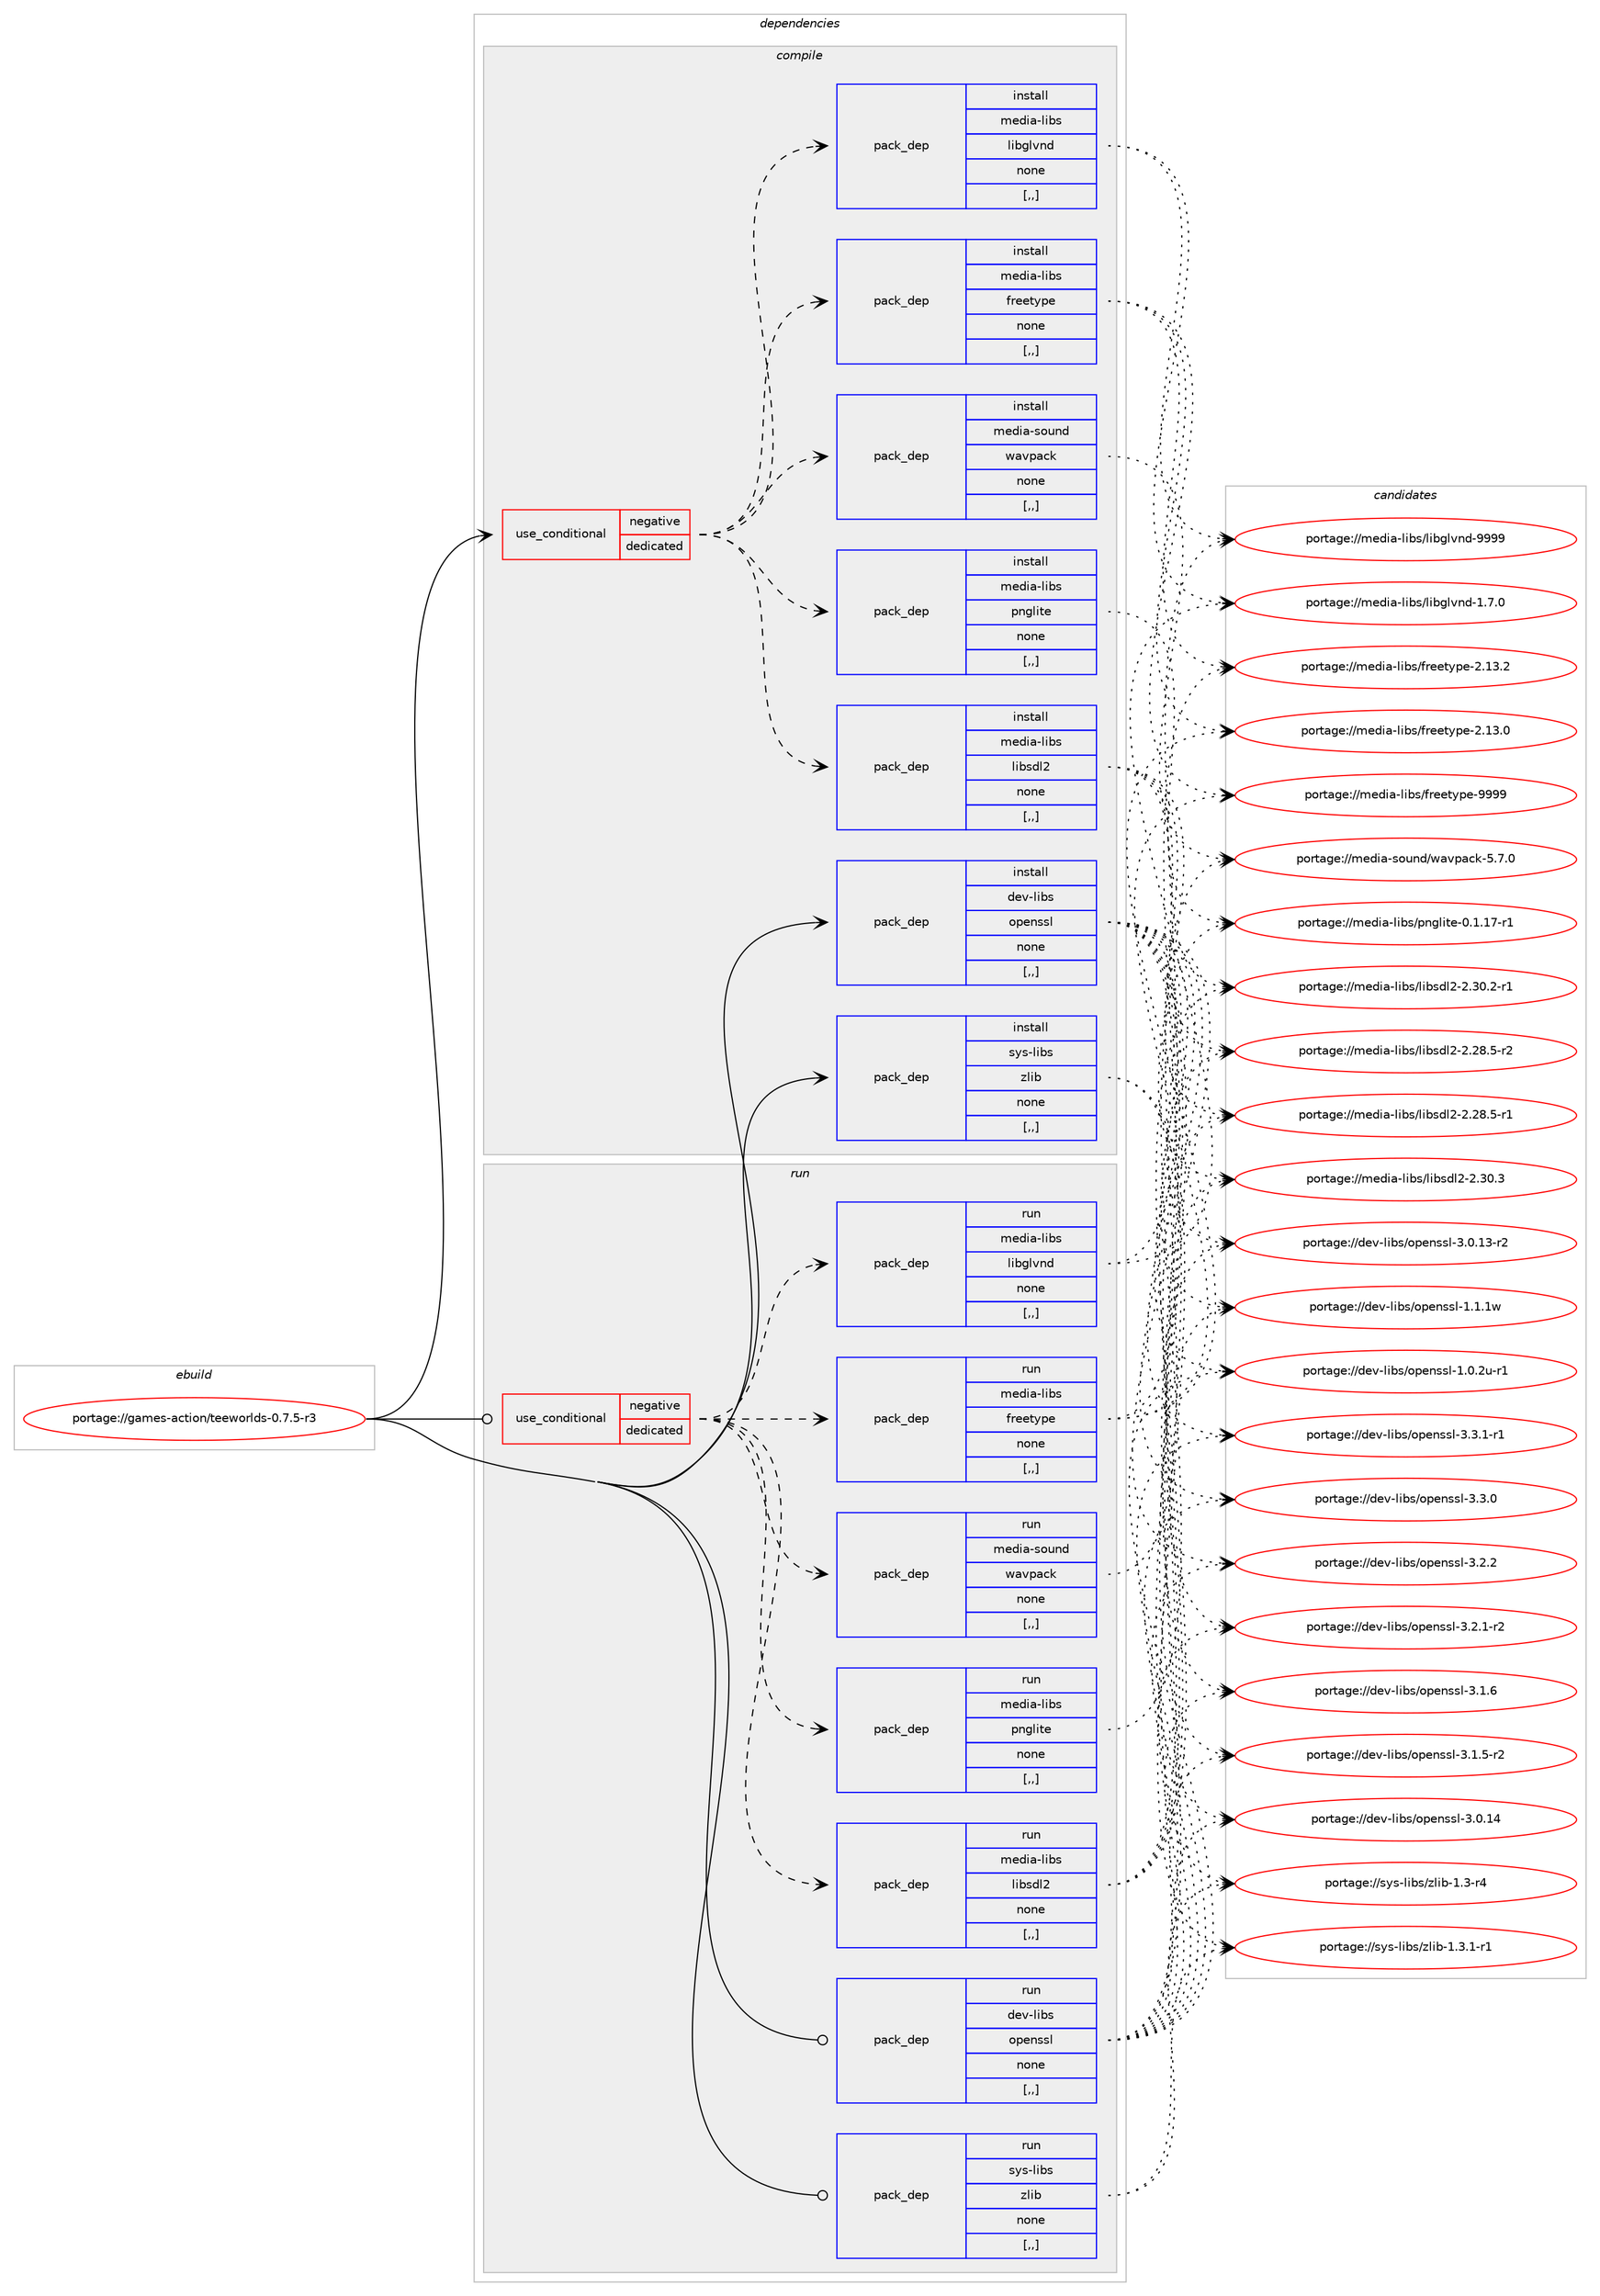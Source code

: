digraph prolog {

# *************
# Graph options
# *************

newrank=true;
concentrate=true;
compound=true;
graph [rankdir=LR,fontname=Helvetica,fontsize=10,ranksep=1.5];#, ranksep=2.5, nodesep=0.2];
edge  [arrowhead=vee];
node  [fontname=Helvetica,fontsize=10];

# **********
# The ebuild
# **********

subgraph cluster_leftcol {
color=gray;
label=<<i>ebuild</i>>;
id [label="portage://games-action/teeworlds-0.7.5-r3", color=red, width=4, href="../games-action/teeworlds-0.7.5-r3.svg"];
}

# ****************
# The dependencies
# ****************

subgraph cluster_midcol {
color=gray;
label=<<i>dependencies</i>>;
subgraph cluster_compile {
fillcolor="#eeeeee";
style=filled;
label=<<i>compile</i>>;
subgraph cond62889 {
dependency224270 [label=<<TABLE BORDER="0" CELLBORDER="1" CELLSPACING="0" CELLPADDING="4"><TR><TD ROWSPAN="3" CELLPADDING="10">use_conditional</TD></TR><TR><TD>negative</TD></TR><TR><TD>dedicated</TD></TR></TABLE>>, shape=none, color=red];
subgraph pack159901 {
dependency224271 [label=<<TABLE BORDER="0" CELLBORDER="1" CELLSPACING="0" CELLPADDING="4" WIDTH="220"><TR><TD ROWSPAN="6" CELLPADDING="30">pack_dep</TD></TR><TR><TD WIDTH="110">install</TD></TR><TR><TD>media-libs</TD></TR><TR><TD>freetype</TD></TR><TR><TD>none</TD></TR><TR><TD>[,,]</TD></TR></TABLE>>, shape=none, color=blue];
}
dependency224270:e -> dependency224271:w [weight=20,style="dashed",arrowhead="vee"];
subgraph pack159902 {
dependency224272 [label=<<TABLE BORDER="0" CELLBORDER="1" CELLSPACING="0" CELLPADDING="4" WIDTH="220"><TR><TD ROWSPAN="6" CELLPADDING="30">pack_dep</TD></TR><TR><TD WIDTH="110">install</TD></TR><TR><TD>media-libs</TD></TR><TR><TD>libglvnd</TD></TR><TR><TD>none</TD></TR><TR><TD>[,,]</TD></TR></TABLE>>, shape=none, color=blue];
}
dependency224270:e -> dependency224272:w [weight=20,style="dashed",arrowhead="vee"];
subgraph pack159903 {
dependency224273 [label=<<TABLE BORDER="0" CELLBORDER="1" CELLSPACING="0" CELLPADDING="4" WIDTH="220"><TR><TD ROWSPAN="6" CELLPADDING="30">pack_dep</TD></TR><TR><TD WIDTH="110">install</TD></TR><TR><TD>media-libs</TD></TR><TR><TD>libsdl2</TD></TR><TR><TD>none</TD></TR><TR><TD>[,,]</TD></TR></TABLE>>, shape=none, color=blue];
}
dependency224270:e -> dependency224273:w [weight=20,style="dashed",arrowhead="vee"];
subgraph pack159904 {
dependency224274 [label=<<TABLE BORDER="0" CELLBORDER="1" CELLSPACING="0" CELLPADDING="4" WIDTH="220"><TR><TD ROWSPAN="6" CELLPADDING="30">pack_dep</TD></TR><TR><TD WIDTH="110">install</TD></TR><TR><TD>media-libs</TD></TR><TR><TD>pnglite</TD></TR><TR><TD>none</TD></TR><TR><TD>[,,]</TD></TR></TABLE>>, shape=none, color=blue];
}
dependency224270:e -> dependency224274:w [weight=20,style="dashed",arrowhead="vee"];
subgraph pack159905 {
dependency224275 [label=<<TABLE BORDER="0" CELLBORDER="1" CELLSPACING="0" CELLPADDING="4" WIDTH="220"><TR><TD ROWSPAN="6" CELLPADDING="30">pack_dep</TD></TR><TR><TD WIDTH="110">install</TD></TR><TR><TD>media-sound</TD></TR><TR><TD>wavpack</TD></TR><TR><TD>none</TD></TR><TR><TD>[,,]</TD></TR></TABLE>>, shape=none, color=blue];
}
dependency224270:e -> dependency224275:w [weight=20,style="dashed",arrowhead="vee"];
}
id:e -> dependency224270:w [weight=20,style="solid",arrowhead="vee"];
subgraph pack159906 {
dependency224276 [label=<<TABLE BORDER="0" CELLBORDER="1" CELLSPACING="0" CELLPADDING="4" WIDTH="220"><TR><TD ROWSPAN="6" CELLPADDING="30">pack_dep</TD></TR><TR><TD WIDTH="110">install</TD></TR><TR><TD>dev-libs</TD></TR><TR><TD>openssl</TD></TR><TR><TD>none</TD></TR><TR><TD>[,,]</TD></TR></TABLE>>, shape=none, color=blue];
}
id:e -> dependency224276:w [weight=20,style="solid",arrowhead="vee"];
subgraph pack159907 {
dependency224277 [label=<<TABLE BORDER="0" CELLBORDER="1" CELLSPACING="0" CELLPADDING="4" WIDTH="220"><TR><TD ROWSPAN="6" CELLPADDING="30">pack_dep</TD></TR><TR><TD WIDTH="110">install</TD></TR><TR><TD>sys-libs</TD></TR><TR><TD>zlib</TD></TR><TR><TD>none</TD></TR><TR><TD>[,,]</TD></TR></TABLE>>, shape=none, color=blue];
}
id:e -> dependency224277:w [weight=20,style="solid",arrowhead="vee"];
}
subgraph cluster_compileandrun {
fillcolor="#eeeeee";
style=filled;
label=<<i>compile and run</i>>;
}
subgraph cluster_run {
fillcolor="#eeeeee";
style=filled;
label=<<i>run</i>>;
subgraph cond62890 {
dependency224278 [label=<<TABLE BORDER="0" CELLBORDER="1" CELLSPACING="0" CELLPADDING="4"><TR><TD ROWSPAN="3" CELLPADDING="10">use_conditional</TD></TR><TR><TD>negative</TD></TR><TR><TD>dedicated</TD></TR></TABLE>>, shape=none, color=red];
subgraph pack159908 {
dependency224279 [label=<<TABLE BORDER="0" CELLBORDER="1" CELLSPACING="0" CELLPADDING="4" WIDTH="220"><TR><TD ROWSPAN="6" CELLPADDING="30">pack_dep</TD></TR><TR><TD WIDTH="110">run</TD></TR><TR><TD>media-libs</TD></TR><TR><TD>freetype</TD></TR><TR><TD>none</TD></TR><TR><TD>[,,]</TD></TR></TABLE>>, shape=none, color=blue];
}
dependency224278:e -> dependency224279:w [weight=20,style="dashed",arrowhead="vee"];
subgraph pack159909 {
dependency224280 [label=<<TABLE BORDER="0" CELLBORDER="1" CELLSPACING="0" CELLPADDING="4" WIDTH="220"><TR><TD ROWSPAN="6" CELLPADDING="30">pack_dep</TD></TR><TR><TD WIDTH="110">run</TD></TR><TR><TD>media-libs</TD></TR><TR><TD>libglvnd</TD></TR><TR><TD>none</TD></TR><TR><TD>[,,]</TD></TR></TABLE>>, shape=none, color=blue];
}
dependency224278:e -> dependency224280:w [weight=20,style="dashed",arrowhead="vee"];
subgraph pack159910 {
dependency224281 [label=<<TABLE BORDER="0" CELLBORDER="1" CELLSPACING="0" CELLPADDING="4" WIDTH="220"><TR><TD ROWSPAN="6" CELLPADDING="30">pack_dep</TD></TR><TR><TD WIDTH="110">run</TD></TR><TR><TD>media-libs</TD></TR><TR><TD>libsdl2</TD></TR><TR><TD>none</TD></TR><TR><TD>[,,]</TD></TR></TABLE>>, shape=none, color=blue];
}
dependency224278:e -> dependency224281:w [weight=20,style="dashed",arrowhead="vee"];
subgraph pack159911 {
dependency224282 [label=<<TABLE BORDER="0" CELLBORDER="1" CELLSPACING="0" CELLPADDING="4" WIDTH="220"><TR><TD ROWSPAN="6" CELLPADDING="30">pack_dep</TD></TR><TR><TD WIDTH="110">run</TD></TR><TR><TD>media-libs</TD></TR><TR><TD>pnglite</TD></TR><TR><TD>none</TD></TR><TR><TD>[,,]</TD></TR></TABLE>>, shape=none, color=blue];
}
dependency224278:e -> dependency224282:w [weight=20,style="dashed",arrowhead="vee"];
subgraph pack159912 {
dependency224283 [label=<<TABLE BORDER="0" CELLBORDER="1" CELLSPACING="0" CELLPADDING="4" WIDTH="220"><TR><TD ROWSPAN="6" CELLPADDING="30">pack_dep</TD></TR><TR><TD WIDTH="110">run</TD></TR><TR><TD>media-sound</TD></TR><TR><TD>wavpack</TD></TR><TR><TD>none</TD></TR><TR><TD>[,,]</TD></TR></TABLE>>, shape=none, color=blue];
}
dependency224278:e -> dependency224283:w [weight=20,style="dashed",arrowhead="vee"];
}
id:e -> dependency224278:w [weight=20,style="solid",arrowhead="odot"];
subgraph pack159913 {
dependency224284 [label=<<TABLE BORDER="0" CELLBORDER="1" CELLSPACING="0" CELLPADDING="4" WIDTH="220"><TR><TD ROWSPAN="6" CELLPADDING="30">pack_dep</TD></TR><TR><TD WIDTH="110">run</TD></TR><TR><TD>dev-libs</TD></TR><TR><TD>openssl</TD></TR><TR><TD>none</TD></TR><TR><TD>[,,]</TD></TR></TABLE>>, shape=none, color=blue];
}
id:e -> dependency224284:w [weight=20,style="solid",arrowhead="odot"];
subgraph pack159914 {
dependency224285 [label=<<TABLE BORDER="0" CELLBORDER="1" CELLSPACING="0" CELLPADDING="4" WIDTH="220"><TR><TD ROWSPAN="6" CELLPADDING="30">pack_dep</TD></TR><TR><TD WIDTH="110">run</TD></TR><TR><TD>sys-libs</TD></TR><TR><TD>zlib</TD></TR><TR><TD>none</TD></TR><TR><TD>[,,]</TD></TR></TABLE>>, shape=none, color=blue];
}
id:e -> dependency224285:w [weight=20,style="solid",arrowhead="odot"];
}
}

# **************
# The candidates
# **************

subgraph cluster_choices {
rank=same;
color=gray;
label=<<i>candidates</i>>;

subgraph choice159901 {
color=black;
nodesep=1;
choice109101100105974510810598115471021141011011161211121014557575757 [label="portage://media-libs/freetype-9999", color=red, width=4,href="../media-libs/freetype-9999.svg"];
choice1091011001059745108105981154710211410110111612111210145504649514650 [label="portage://media-libs/freetype-2.13.2", color=red, width=4,href="../media-libs/freetype-2.13.2.svg"];
choice1091011001059745108105981154710211410110111612111210145504649514648 [label="portage://media-libs/freetype-2.13.0", color=red, width=4,href="../media-libs/freetype-2.13.0.svg"];
dependency224271:e -> choice109101100105974510810598115471021141011011161211121014557575757:w [style=dotted,weight="100"];
dependency224271:e -> choice1091011001059745108105981154710211410110111612111210145504649514650:w [style=dotted,weight="100"];
dependency224271:e -> choice1091011001059745108105981154710211410110111612111210145504649514648:w [style=dotted,weight="100"];
}
subgraph choice159902 {
color=black;
nodesep=1;
choice10910110010597451081059811547108105981031081181101004557575757 [label="portage://media-libs/libglvnd-9999", color=red, width=4,href="../media-libs/libglvnd-9999.svg"];
choice1091011001059745108105981154710810598103108118110100454946554648 [label="portage://media-libs/libglvnd-1.7.0", color=red, width=4,href="../media-libs/libglvnd-1.7.0.svg"];
dependency224272:e -> choice10910110010597451081059811547108105981031081181101004557575757:w [style=dotted,weight="100"];
dependency224272:e -> choice1091011001059745108105981154710810598103108118110100454946554648:w [style=dotted,weight="100"];
}
subgraph choice159903 {
color=black;
nodesep=1;
choice10910110010597451081059811547108105981151001085045504651484651 [label="portage://media-libs/libsdl2-2.30.3", color=red, width=4,href="../media-libs/libsdl2-2.30.3.svg"];
choice109101100105974510810598115471081059811510010850455046514846504511449 [label="portage://media-libs/libsdl2-2.30.2-r1", color=red, width=4,href="../media-libs/libsdl2-2.30.2-r1.svg"];
choice109101100105974510810598115471081059811510010850455046505646534511450 [label="portage://media-libs/libsdl2-2.28.5-r2", color=red, width=4,href="../media-libs/libsdl2-2.28.5-r2.svg"];
choice109101100105974510810598115471081059811510010850455046505646534511449 [label="portage://media-libs/libsdl2-2.28.5-r1", color=red, width=4,href="../media-libs/libsdl2-2.28.5-r1.svg"];
dependency224273:e -> choice10910110010597451081059811547108105981151001085045504651484651:w [style=dotted,weight="100"];
dependency224273:e -> choice109101100105974510810598115471081059811510010850455046514846504511449:w [style=dotted,weight="100"];
dependency224273:e -> choice109101100105974510810598115471081059811510010850455046505646534511450:w [style=dotted,weight="100"];
dependency224273:e -> choice109101100105974510810598115471081059811510010850455046505646534511449:w [style=dotted,weight="100"];
}
subgraph choice159904 {
color=black;
nodesep=1;
choice10910110010597451081059811547112110103108105116101454846494649554511449 [label="portage://media-libs/pnglite-0.1.17-r1", color=red, width=4,href="../media-libs/pnglite-0.1.17-r1.svg"];
dependency224274:e -> choice10910110010597451081059811547112110103108105116101454846494649554511449:w [style=dotted,weight="100"];
}
subgraph choice159905 {
color=black;
nodesep=1;
choice109101100105974511511111711010047119971181129799107455346554648 [label="portage://media-sound/wavpack-5.7.0", color=red, width=4,href="../media-sound/wavpack-5.7.0.svg"];
dependency224275:e -> choice109101100105974511511111711010047119971181129799107455346554648:w [style=dotted,weight="100"];
}
subgraph choice159906 {
color=black;
nodesep=1;
choice1001011184510810598115471111121011101151151084551465146494511449 [label="portage://dev-libs/openssl-3.3.1-r1", color=red, width=4,href="../dev-libs/openssl-3.3.1-r1.svg"];
choice100101118451081059811547111112101110115115108455146514648 [label="portage://dev-libs/openssl-3.3.0", color=red, width=4,href="../dev-libs/openssl-3.3.0.svg"];
choice100101118451081059811547111112101110115115108455146504650 [label="portage://dev-libs/openssl-3.2.2", color=red, width=4,href="../dev-libs/openssl-3.2.2.svg"];
choice1001011184510810598115471111121011101151151084551465046494511450 [label="portage://dev-libs/openssl-3.2.1-r2", color=red, width=4,href="../dev-libs/openssl-3.2.1-r2.svg"];
choice100101118451081059811547111112101110115115108455146494654 [label="portage://dev-libs/openssl-3.1.6", color=red, width=4,href="../dev-libs/openssl-3.1.6.svg"];
choice1001011184510810598115471111121011101151151084551464946534511450 [label="portage://dev-libs/openssl-3.1.5-r2", color=red, width=4,href="../dev-libs/openssl-3.1.5-r2.svg"];
choice10010111845108105981154711111210111011511510845514648464952 [label="portage://dev-libs/openssl-3.0.14", color=red, width=4,href="../dev-libs/openssl-3.0.14.svg"];
choice100101118451081059811547111112101110115115108455146484649514511450 [label="portage://dev-libs/openssl-3.0.13-r2", color=red, width=4,href="../dev-libs/openssl-3.0.13-r2.svg"];
choice100101118451081059811547111112101110115115108454946494649119 [label="portage://dev-libs/openssl-1.1.1w", color=red, width=4,href="../dev-libs/openssl-1.1.1w.svg"];
choice1001011184510810598115471111121011101151151084549464846501174511449 [label="portage://dev-libs/openssl-1.0.2u-r1", color=red, width=4,href="../dev-libs/openssl-1.0.2u-r1.svg"];
dependency224276:e -> choice1001011184510810598115471111121011101151151084551465146494511449:w [style=dotted,weight="100"];
dependency224276:e -> choice100101118451081059811547111112101110115115108455146514648:w [style=dotted,weight="100"];
dependency224276:e -> choice100101118451081059811547111112101110115115108455146504650:w [style=dotted,weight="100"];
dependency224276:e -> choice1001011184510810598115471111121011101151151084551465046494511450:w [style=dotted,weight="100"];
dependency224276:e -> choice100101118451081059811547111112101110115115108455146494654:w [style=dotted,weight="100"];
dependency224276:e -> choice1001011184510810598115471111121011101151151084551464946534511450:w [style=dotted,weight="100"];
dependency224276:e -> choice10010111845108105981154711111210111011511510845514648464952:w [style=dotted,weight="100"];
dependency224276:e -> choice100101118451081059811547111112101110115115108455146484649514511450:w [style=dotted,weight="100"];
dependency224276:e -> choice100101118451081059811547111112101110115115108454946494649119:w [style=dotted,weight="100"];
dependency224276:e -> choice1001011184510810598115471111121011101151151084549464846501174511449:w [style=dotted,weight="100"];
}
subgraph choice159907 {
color=black;
nodesep=1;
choice115121115451081059811547122108105984549465146494511449 [label="portage://sys-libs/zlib-1.3.1-r1", color=red, width=4,href="../sys-libs/zlib-1.3.1-r1.svg"];
choice11512111545108105981154712210810598454946514511452 [label="portage://sys-libs/zlib-1.3-r4", color=red, width=4,href="../sys-libs/zlib-1.3-r4.svg"];
dependency224277:e -> choice115121115451081059811547122108105984549465146494511449:w [style=dotted,weight="100"];
dependency224277:e -> choice11512111545108105981154712210810598454946514511452:w [style=dotted,weight="100"];
}
subgraph choice159908 {
color=black;
nodesep=1;
choice109101100105974510810598115471021141011011161211121014557575757 [label="portage://media-libs/freetype-9999", color=red, width=4,href="../media-libs/freetype-9999.svg"];
choice1091011001059745108105981154710211410110111612111210145504649514650 [label="portage://media-libs/freetype-2.13.2", color=red, width=4,href="../media-libs/freetype-2.13.2.svg"];
choice1091011001059745108105981154710211410110111612111210145504649514648 [label="portage://media-libs/freetype-2.13.0", color=red, width=4,href="../media-libs/freetype-2.13.0.svg"];
dependency224279:e -> choice109101100105974510810598115471021141011011161211121014557575757:w [style=dotted,weight="100"];
dependency224279:e -> choice1091011001059745108105981154710211410110111612111210145504649514650:w [style=dotted,weight="100"];
dependency224279:e -> choice1091011001059745108105981154710211410110111612111210145504649514648:w [style=dotted,weight="100"];
}
subgraph choice159909 {
color=black;
nodesep=1;
choice10910110010597451081059811547108105981031081181101004557575757 [label="portage://media-libs/libglvnd-9999", color=red, width=4,href="../media-libs/libglvnd-9999.svg"];
choice1091011001059745108105981154710810598103108118110100454946554648 [label="portage://media-libs/libglvnd-1.7.0", color=red, width=4,href="../media-libs/libglvnd-1.7.0.svg"];
dependency224280:e -> choice10910110010597451081059811547108105981031081181101004557575757:w [style=dotted,weight="100"];
dependency224280:e -> choice1091011001059745108105981154710810598103108118110100454946554648:w [style=dotted,weight="100"];
}
subgraph choice159910 {
color=black;
nodesep=1;
choice10910110010597451081059811547108105981151001085045504651484651 [label="portage://media-libs/libsdl2-2.30.3", color=red, width=4,href="../media-libs/libsdl2-2.30.3.svg"];
choice109101100105974510810598115471081059811510010850455046514846504511449 [label="portage://media-libs/libsdl2-2.30.2-r1", color=red, width=4,href="../media-libs/libsdl2-2.30.2-r1.svg"];
choice109101100105974510810598115471081059811510010850455046505646534511450 [label="portage://media-libs/libsdl2-2.28.5-r2", color=red, width=4,href="../media-libs/libsdl2-2.28.5-r2.svg"];
choice109101100105974510810598115471081059811510010850455046505646534511449 [label="portage://media-libs/libsdl2-2.28.5-r1", color=red, width=4,href="../media-libs/libsdl2-2.28.5-r1.svg"];
dependency224281:e -> choice10910110010597451081059811547108105981151001085045504651484651:w [style=dotted,weight="100"];
dependency224281:e -> choice109101100105974510810598115471081059811510010850455046514846504511449:w [style=dotted,weight="100"];
dependency224281:e -> choice109101100105974510810598115471081059811510010850455046505646534511450:w [style=dotted,weight="100"];
dependency224281:e -> choice109101100105974510810598115471081059811510010850455046505646534511449:w [style=dotted,weight="100"];
}
subgraph choice159911 {
color=black;
nodesep=1;
choice10910110010597451081059811547112110103108105116101454846494649554511449 [label="portage://media-libs/pnglite-0.1.17-r1", color=red, width=4,href="../media-libs/pnglite-0.1.17-r1.svg"];
dependency224282:e -> choice10910110010597451081059811547112110103108105116101454846494649554511449:w [style=dotted,weight="100"];
}
subgraph choice159912 {
color=black;
nodesep=1;
choice109101100105974511511111711010047119971181129799107455346554648 [label="portage://media-sound/wavpack-5.7.0", color=red, width=4,href="../media-sound/wavpack-5.7.0.svg"];
dependency224283:e -> choice109101100105974511511111711010047119971181129799107455346554648:w [style=dotted,weight="100"];
}
subgraph choice159913 {
color=black;
nodesep=1;
choice1001011184510810598115471111121011101151151084551465146494511449 [label="portage://dev-libs/openssl-3.3.1-r1", color=red, width=4,href="../dev-libs/openssl-3.3.1-r1.svg"];
choice100101118451081059811547111112101110115115108455146514648 [label="portage://dev-libs/openssl-3.3.0", color=red, width=4,href="../dev-libs/openssl-3.3.0.svg"];
choice100101118451081059811547111112101110115115108455146504650 [label="portage://dev-libs/openssl-3.2.2", color=red, width=4,href="../dev-libs/openssl-3.2.2.svg"];
choice1001011184510810598115471111121011101151151084551465046494511450 [label="portage://dev-libs/openssl-3.2.1-r2", color=red, width=4,href="../dev-libs/openssl-3.2.1-r2.svg"];
choice100101118451081059811547111112101110115115108455146494654 [label="portage://dev-libs/openssl-3.1.6", color=red, width=4,href="../dev-libs/openssl-3.1.6.svg"];
choice1001011184510810598115471111121011101151151084551464946534511450 [label="portage://dev-libs/openssl-3.1.5-r2", color=red, width=4,href="../dev-libs/openssl-3.1.5-r2.svg"];
choice10010111845108105981154711111210111011511510845514648464952 [label="portage://dev-libs/openssl-3.0.14", color=red, width=4,href="../dev-libs/openssl-3.0.14.svg"];
choice100101118451081059811547111112101110115115108455146484649514511450 [label="portage://dev-libs/openssl-3.0.13-r2", color=red, width=4,href="../dev-libs/openssl-3.0.13-r2.svg"];
choice100101118451081059811547111112101110115115108454946494649119 [label="portage://dev-libs/openssl-1.1.1w", color=red, width=4,href="../dev-libs/openssl-1.1.1w.svg"];
choice1001011184510810598115471111121011101151151084549464846501174511449 [label="portage://dev-libs/openssl-1.0.2u-r1", color=red, width=4,href="../dev-libs/openssl-1.0.2u-r1.svg"];
dependency224284:e -> choice1001011184510810598115471111121011101151151084551465146494511449:w [style=dotted,weight="100"];
dependency224284:e -> choice100101118451081059811547111112101110115115108455146514648:w [style=dotted,weight="100"];
dependency224284:e -> choice100101118451081059811547111112101110115115108455146504650:w [style=dotted,weight="100"];
dependency224284:e -> choice1001011184510810598115471111121011101151151084551465046494511450:w [style=dotted,weight="100"];
dependency224284:e -> choice100101118451081059811547111112101110115115108455146494654:w [style=dotted,weight="100"];
dependency224284:e -> choice1001011184510810598115471111121011101151151084551464946534511450:w [style=dotted,weight="100"];
dependency224284:e -> choice10010111845108105981154711111210111011511510845514648464952:w [style=dotted,weight="100"];
dependency224284:e -> choice100101118451081059811547111112101110115115108455146484649514511450:w [style=dotted,weight="100"];
dependency224284:e -> choice100101118451081059811547111112101110115115108454946494649119:w [style=dotted,weight="100"];
dependency224284:e -> choice1001011184510810598115471111121011101151151084549464846501174511449:w [style=dotted,weight="100"];
}
subgraph choice159914 {
color=black;
nodesep=1;
choice115121115451081059811547122108105984549465146494511449 [label="portage://sys-libs/zlib-1.3.1-r1", color=red, width=4,href="../sys-libs/zlib-1.3.1-r1.svg"];
choice11512111545108105981154712210810598454946514511452 [label="portage://sys-libs/zlib-1.3-r4", color=red, width=4,href="../sys-libs/zlib-1.3-r4.svg"];
dependency224285:e -> choice115121115451081059811547122108105984549465146494511449:w [style=dotted,weight="100"];
dependency224285:e -> choice11512111545108105981154712210810598454946514511452:w [style=dotted,weight="100"];
}
}

}
